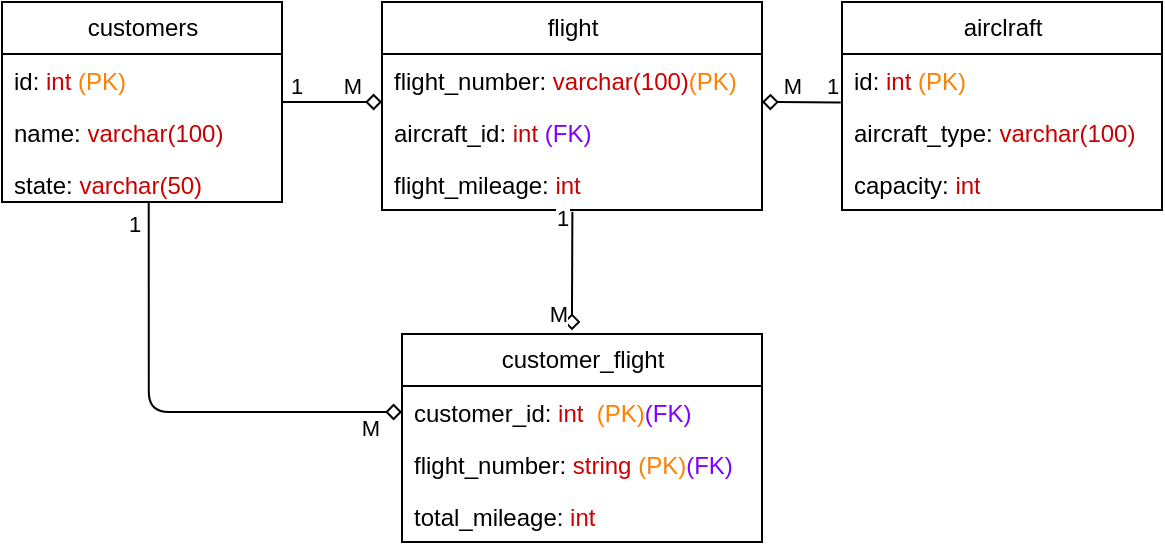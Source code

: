 <mxfile>
    <diagram id="g99-O5HfbgX_YL-PEbnw" name="Page-1">
        <mxGraphModel dx="2082" dy="524" grid="1" gridSize="10" guides="1" tooltips="1" connect="1" arrows="1" fold="1" page="1" pageScale="1" pageWidth="827" pageHeight="1169" math="0" shadow="0">
            <root>
                <mxCell id="0"/>
                <mxCell id="1" parent="0"/>
                <mxCell id="2" value="flight" style="swimlane;fontStyle=0;childLayout=stackLayout;horizontal=1;startSize=26;fillColor=none;horizontalStack=0;resizeParent=1;resizeParentMax=0;resizeLast=0;collapsible=1;marginBottom=0;html=1;" parent="1" vertex="1">
                    <mxGeometry x="300" y="234" width="190" height="104" as="geometry"/>
                </mxCell>
                <mxCell id="3" value="&lt;span style=&quot;color: rgb(0, 0, 0);&quot;&gt;flight&lt;/span&gt;_number:&amp;nbsp;&lt;font style=&quot;color: rgb(255, 128, 0);&quot;&gt;&lt;span style=&quot;color: rgb(204, 0, 0);&quot;&gt;varchar(100)&lt;/span&gt;(PK)&lt;/font&gt;" style="text;strokeColor=none;fillColor=none;align=left;verticalAlign=top;spacingLeft=4;spacingRight=4;overflow=hidden;rotatable=0;points=[[0,0.5],[1,0.5]];portConstraint=eastwest;whiteSpace=wrap;html=1;" parent="2" vertex="1">
                    <mxGeometry y="26" width="190" height="26" as="geometry"/>
                </mxCell>
                <mxCell id="4" value="aircraft_id: &lt;font style=&quot;color: rgb(204, 0, 0);&quot;&gt;int&amp;nbsp;&lt;/font&gt;&lt;font style=&quot;color: rgb(127, 0, 255);&quot;&gt;(FK)&lt;/font&gt;" style="text;strokeColor=none;fillColor=none;align=left;verticalAlign=top;spacingLeft=4;spacingRight=4;overflow=hidden;rotatable=0;points=[[0,0.5],[1,0.5]];portConstraint=eastwest;whiteSpace=wrap;html=1;" parent="2" vertex="1">
                    <mxGeometry y="52" width="190" height="26" as="geometry"/>
                </mxCell>
                <mxCell id="15" value="flight_mileage: &lt;font style=&quot;color: rgb(204, 0, 0);&quot;&gt;int&amp;nbsp;&lt;/font&gt;" style="text;strokeColor=none;fillColor=none;align=left;verticalAlign=top;spacingLeft=4;spacingRight=4;overflow=hidden;rotatable=0;points=[[0,0.5],[1,0.5]];portConstraint=eastwest;whiteSpace=wrap;html=1;" parent="2" vertex="1">
                    <mxGeometry y="78" width="190" height="26" as="geometry"/>
                </mxCell>
                <mxCell id="25" value="" style="edgeStyle=orthogonalEdgeStyle;html=1;entryX=0;entryY=0.923;entryDx=0;entryDy=0;entryPerimeter=0;endArrow=diamond;endFill=0;" parent="1" source="6" target="3" edge="1">
                    <mxGeometry relative="1" as="geometry"/>
                </mxCell>
                <mxCell id="32" value="1" style="edgeLabel;html=1;align=center;verticalAlign=middle;resizable=0;points=[];" parent="25" vertex="1" connectable="0">
                    <mxGeometry x="-0.76" y="1" relative="1" as="geometry">
                        <mxPoint x="1" y="-7" as="offset"/>
                    </mxGeometry>
                </mxCell>
                <mxCell id="37" value="M" style="edgeLabel;html=1;align=center;verticalAlign=middle;resizable=0;points=[];" parent="25" vertex="1" connectable="0">
                    <mxGeometry x="0.394" y="8" relative="1" as="geometry">
                        <mxPoint as="offset"/>
                    </mxGeometry>
                </mxCell>
                <mxCell id="6" value="customers" style="swimlane;fontStyle=0;childLayout=stackLayout;horizontal=1;startSize=26;fillColor=none;horizontalStack=0;resizeParent=1;resizeParentMax=0;resizeLast=0;collapsible=1;marginBottom=0;html=1;" parent="1" vertex="1">
                    <mxGeometry x="110" y="234" width="140" height="100" as="geometry"/>
                </mxCell>
                <mxCell id="7" value="id: &lt;font style=&quot;color: rgb(204, 0, 0);&quot;&gt;int &lt;/font&gt;&lt;font style=&quot;color: rgb(255, 128, 0);&quot;&gt;(PK)&lt;/font&gt;" style="text;strokeColor=none;fillColor=none;align=left;verticalAlign=top;spacingLeft=4;spacingRight=4;overflow=hidden;rotatable=0;points=[[0,0.5],[1,0.5]];portConstraint=eastwest;whiteSpace=wrap;html=1;" parent="6" vertex="1">
                    <mxGeometry y="26" width="140" height="26" as="geometry"/>
                </mxCell>
                <mxCell id="9" value="name: &lt;font style=&quot;color: rgb(204, 0, 0);&quot;&gt;varchar(100)&lt;/font&gt;" style="text;strokeColor=none;fillColor=none;align=left;verticalAlign=top;spacingLeft=4;spacingRight=4;overflow=hidden;rotatable=0;points=[[0,0.5],[1,0.5]];portConstraint=eastwest;whiteSpace=wrap;html=1;" parent="6" vertex="1">
                    <mxGeometry y="52" width="140" height="26" as="geometry"/>
                </mxCell>
                <mxCell id="8" value="state:&amp;nbsp;&lt;span style=&quot;color: rgb(204, 0, 0);&quot;&gt;varchar(50)&lt;/span&gt;" style="text;strokeColor=none;fillColor=none;align=left;verticalAlign=top;spacingLeft=4;spacingRight=4;overflow=hidden;rotatable=0;points=[[0,0.5],[1,0.5]];portConstraint=eastwest;whiteSpace=wrap;html=1;" parent="6" vertex="1">
                    <mxGeometry y="78" width="140" height="22" as="geometry"/>
                </mxCell>
                <mxCell id="10" value="airclraft" style="swimlane;fontStyle=0;childLayout=stackLayout;horizontal=1;startSize=26;fillColor=none;horizontalStack=0;resizeParent=1;resizeParentMax=0;resizeLast=0;collapsible=1;marginBottom=0;html=1;" parent="1" vertex="1">
                    <mxGeometry x="530" y="234" width="160" height="104" as="geometry"/>
                </mxCell>
                <mxCell id="11" value="id: &lt;font style=&quot;color: rgb(204, 0, 0);&quot;&gt;int&amp;nbsp;&lt;/font&gt;&lt;span style=&quot;color: rgb(255, 128, 0);&quot;&gt;(PK)&lt;/span&gt;" style="text;strokeColor=none;fillColor=none;align=left;verticalAlign=top;spacingLeft=4;spacingRight=4;overflow=hidden;rotatable=0;points=[[0,0.5],[1,0.5]];portConstraint=eastwest;whiteSpace=wrap;html=1;" parent="10" vertex="1">
                    <mxGeometry y="26" width="160" height="26" as="geometry"/>
                </mxCell>
                <mxCell id="14" value="aircraft_type:&amp;nbsp;&lt;span style=&quot;color: rgb(204, 0, 0);&quot;&gt;varchar(100)&lt;/span&gt;" style="text;strokeColor=none;fillColor=none;align=left;verticalAlign=top;spacingLeft=4;spacingRight=4;overflow=hidden;rotatable=0;points=[[0,0.5],[1,0.5]];portConstraint=eastwest;whiteSpace=wrap;html=1;" parent="10" vertex="1">
                    <mxGeometry y="52" width="160" height="26" as="geometry"/>
                </mxCell>
                <mxCell id="5" value="capacity: &lt;font style=&quot;color: rgb(204, 0, 0);&quot;&gt;int&lt;/font&gt;" style="text;strokeColor=none;fillColor=none;align=left;verticalAlign=top;spacingLeft=4;spacingRight=4;overflow=hidden;rotatable=0;points=[[0,0.5],[1,0.5]];portConstraint=eastwest;whiteSpace=wrap;html=1;" parent="10" vertex="1">
                    <mxGeometry y="78" width="160" height="26" as="geometry"/>
                </mxCell>
                <mxCell id="16" value="customer_flight" style="swimlane;fontStyle=0;childLayout=stackLayout;horizontal=1;startSize=26;fillColor=none;horizontalStack=0;resizeParent=1;resizeParentMax=0;resizeLast=0;collapsible=1;marginBottom=0;html=1;" parent="1" vertex="1">
                    <mxGeometry x="310" y="400" width="180" height="104" as="geometry"/>
                </mxCell>
                <mxCell id="17" value="customer_id: &lt;font style=&quot;color: rgb(204, 0, 0);&quot;&gt;int&amp;nbsp;&amp;nbsp;&lt;/font&gt;&lt;span style=&quot;color: rgb(255, 128, 0);&quot;&gt;(PK)&lt;/span&gt;&lt;span style=&quot;color: rgb(255, 128, 0);&quot;&gt;&lt;font style=&quot;color: rgb(127, 0, 255);&quot;&gt;(FK)&lt;/font&gt;&lt;/span&gt;" style="text;strokeColor=none;fillColor=none;align=left;verticalAlign=top;spacingLeft=4;spacingRight=4;overflow=hidden;rotatable=0;points=[[0,0.5],[1,0.5]];portConstraint=eastwest;whiteSpace=wrap;html=1;" parent="16" vertex="1">
                    <mxGeometry y="26" width="180" height="26" as="geometry"/>
                </mxCell>
                <mxCell id="20" value="&lt;span style=&quot;color: rgb(0, 0, 0);&quot;&gt;flight&lt;/span&gt;_number: &lt;font style=&quot;color: rgb(204, 0, 0);&quot;&gt;string&amp;nbsp;&lt;/font&gt;&lt;span style=&quot;color: rgb(255, 128, 0);&quot;&gt;(PK)&lt;/span&gt;&lt;span style=&quot;color: rgb(255, 128, 0);&quot;&gt;&lt;font style=&quot;color: rgb(127, 0, 255);&quot;&gt;(FK)&lt;/font&gt;&lt;/span&gt;" style="text;strokeColor=none;fillColor=none;align=left;verticalAlign=top;spacingLeft=4;spacingRight=4;overflow=hidden;rotatable=0;points=[[0,0.5],[1,0.5]];portConstraint=eastwest;whiteSpace=wrap;html=1;" parent="16" vertex="1">
                    <mxGeometry y="52" width="180" height="26" as="geometry"/>
                </mxCell>
                <mxCell id="19" value="total_mileage: &lt;font style=&quot;color: rgb(204, 0, 0);&quot;&gt;int&lt;/font&gt;" style="text;strokeColor=none;fillColor=none;align=left;verticalAlign=top;spacingLeft=4;spacingRight=4;overflow=hidden;rotatable=0;points=[[0,0.5],[1,0.5]];portConstraint=eastwest;whiteSpace=wrap;html=1;" parent="16" vertex="1">
                    <mxGeometry y="78" width="180" height="26" as="geometry"/>
                </mxCell>
                <mxCell id="21" style="edgeStyle=orthogonalEdgeStyle;html=1;exitX=0.524;exitY=1.009;exitDx=0;exitDy=0;exitPerimeter=0;entryX=0;entryY=0.5;entryDx=0;entryDy=0;endArrow=diamond;endFill=0;" parent="1" source="8" target="17" edge="1">
                    <mxGeometry relative="1" as="geometry">
                        <mxPoint x="310" y="490" as="targetPoint"/>
                        <Array as="points">
                            <mxPoint x="183" y="439"/>
                        </Array>
                    </mxGeometry>
                </mxCell>
                <mxCell id="22" value="1" style="edgeLabel;html=1;align=center;verticalAlign=middle;resizable=0;points=[];" parent="21" vertex="1" connectable="0">
                    <mxGeometry x="-0.91" y="-8" relative="1" as="geometry">
                        <mxPoint as="offset"/>
                    </mxGeometry>
                </mxCell>
                <mxCell id="23" value="M" style="edgeLabel;html=1;align=center;verticalAlign=middle;resizable=0;points=[];" parent="21" vertex="1" connectable="0">
                    <mxGeometry x="0.862" y="-8" relative="1" as="geometry">
                        <mxPoint as="offset"/>
                    </mxGeometry>
                </mxCell>
                <mxCell id="28" value="" style="html=1;exitX=-0.004;exitY=0.932;exitDx=0;exitDy=0;exitPerimeter=0;endArrow=diamond;endFill=0;entryX=1;entryY=0.923;entryDx=0;entryDy=0;entryPerimeter=0;" parent="1" source="11" target="3" edge="1">
                    <mxGeometry relative="1" as="geometry">
                        <mxPoint x="480" y="284" as="targetPoint"/>
                    </mxGeometry>
                </mxCell>
                <mxCell id="29" value="1" style="edgeLabel;html=1;align=center;verticalAlign=middle;resizable=0;points=[];" parent="28" vertex="1" connectable="0">
                    <mxGeometry x="-0.735" y="-8" relative="1" as="geometry">
                        <mxPoint as="offset"/>
                    </mxGeometry>
                </mxCell>
                <mxCell id="39" value="M" style="edgeLabel;html=1;align=center;verticalAlign=middle;resizable=0;points=[];" parent="28" vertex="1" connectable="0">
                    <mxGeometry x="0.263" y="-8" relative="1" as="geometry">
                        <mxPoint as="offset"/>
                    </mxGeometry>
                </mxCell>
                <mxCell id="33" style="html=1;endArrow=diamond;endFill=0;exitX=0.501;exitY=1.034;exitDx=0;exitDy=0;exitPerimeter=0;entryX=0.472;entryY=-0.018;entryDx=0;entryDy=0;entryPerimeter=0;" parent="1" source="15" target="16" edge="1">
                    <mxGeometry relative="1" as="geometry">
                        <mxPoint x="400" y="390" as="targetPoint"/>
                        <mxPoint x="390" y="255" as="sourcePoint"/>
                    </mxGeometry>
                </mxCell>
                <mxCell id="34" value="1" style="edgeLabel;html=1;align=center;verticalAlign=middle;resizable=0;points=[];" parent="33" vertex="1" connectable="0">
                    <mxGeometry x="-0.907" y="-5" relative="1" as="geometry">
                        <mxPoint as="offset"/>
                    </mxGeometry>
                </mxCell>
                <mxCell id="36" value="M" style="edgeLabel;html=1;align=center;verticalAlign=middle;resizable=0;points=[];" parent="33" vertex="1" connectable="0">
                    <mxGeometry x="0.715" y="-7" relative="1" as="geometry">
                        <mxPoint as="offset"/>
                    </mxGeometry>
                </mxCell>
            </root>
        </mxGraphModel>
    </diagram>
</mxfile>